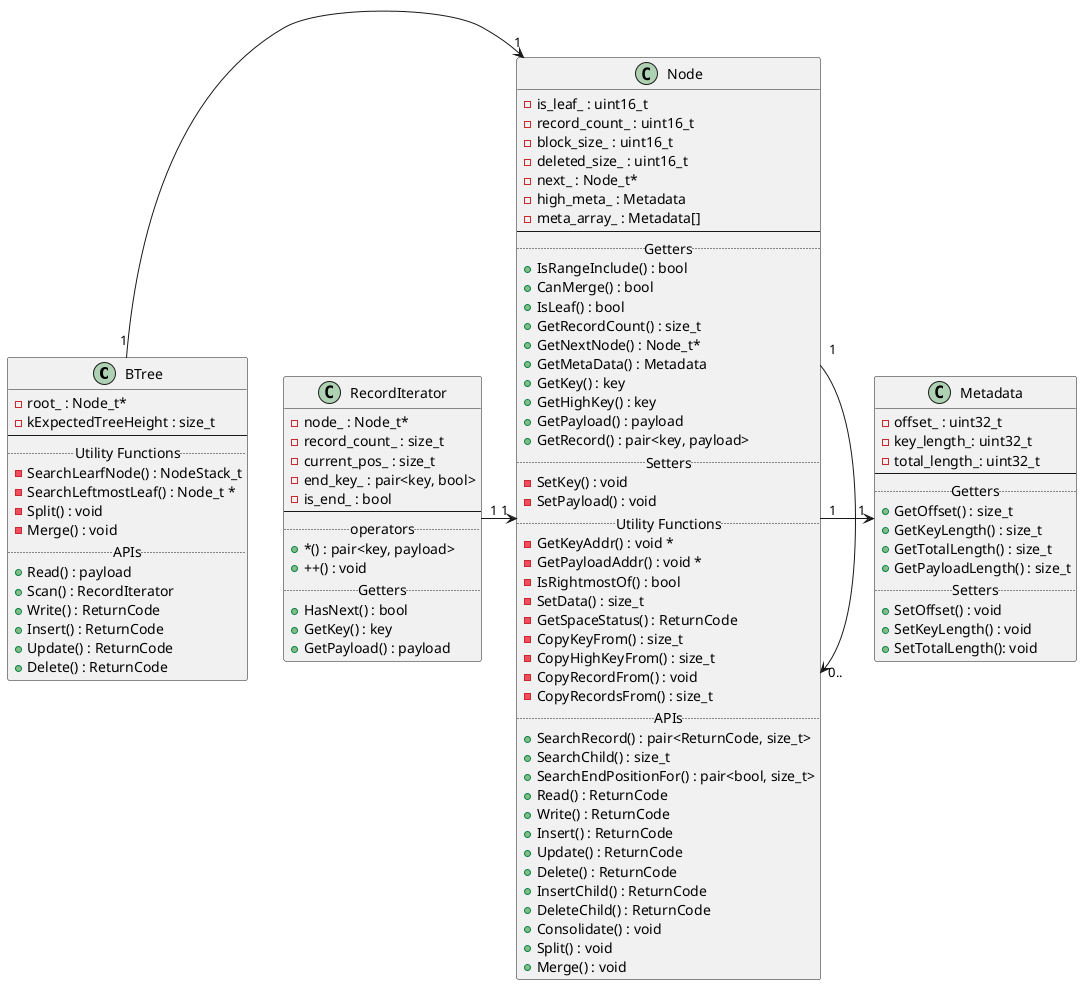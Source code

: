 @startuml

class BTree{
  -root_ : Node_t*
  -kExpectedTreeHeight : size_t
--
.. Utility Functions ..
  -SearchLearfNode() : NodeStack_t
  -SearchLeftmostLeaf() : Node_t *
  -Split() : void
  -Merge() : void
.. APIs ..
  +Read() : payload
  +Scan() : RecordIterator
  +Write() : ReturnCode
  +Insert() : ReturnCode
  +Update() : ReturnCode
  +Delete() : ReturnCode
}

class Node{
  -is_leaf_ : uint16_t
  -record_count_ : uint16_t
  -block_size_ : uint16_t
  -deleted_size_ : uint16_t
  -next_ : Node_t*
  -high_meta_ : Metadata
  -meta_array_ : Metadata[]
--
.. Getters ..
  +IsRangeInclude() : bool
  +CanMerge() : bool
  +IsLeaf() : bool
  +GetRecordCount() : size_t
  +GetNextNode() : Node_t*
  +GetMetaData() : Metadata
  +GetKey() : key
  +GetHighKey() : key
  +GetPayload() : payload
  +GetRecord() : pair<key, payload>
.. Setters ..
  -SetKey() : void
  -SetPayload() : void
.. Utility Functions ..
  -GetKeyAddr() : void *
  -GetPayloadAddr() : void *
  -IsRightmostOf() : bool
  -SetData() : size_t
  -GetSpaceStatus() : ReturnCode
  -CopyKeyFrom() : size_t
  -CopyHighKeyFrom() : size_t
  -CopyRecordFrom() : void
  -CopyRecordsFrom() : size_t
.. APIs ..
  +SearchRecord() : pair<ReturnCode, size_t>
  +SearchChild() : size_t
  +SearchEndPositionFor() : pair<bool, size_t>
  +Read() : ReturnCode
  +Write() : ReturnCode
  +Insert() : ReturnCode
  +Update() : ReturnCode
  +Delete() : ReturnCode
  +InsertChild() : ReturnCode
  +DeleteChild() : ReturnCode
  +Consolidate() : void
  +Split() : void
  +Merge() : void
}

class Metadata{
  -offset_ : uint32_t
  -key_length_: uint32_t
  -total_length_: uint32_t
--
.. Getters ..
  +GetOffset() : size_t
  +GetKeyLength() : size_t
  +GetTotalLength() : size_t
  +GetPayloadLength() : size_t
.. Setters ..
  +SetOffset() : void
  +SetKeyLength() : void
  +SetTotalLength(): void
}

class RecordIterator{
  -node_ : Node_t*
  -record_count_ : size_t
  -current_pos_ : size_t
  -end_key_ : pair<key, bool>
  -is_end_ : bool
--
.. operators ..
  + *() : pair<key, payload>
  + ++() : void
.. Getters ..
  +HasNext() : bool
  +GetKey() : key
  +GetPayload() : payload
}

BTree "1" -> "1" Node
Node "1" -> "1" Metadata
Node "1" -> "0.." Node
RecordIterator "1" -> "1" Node

@enduml
